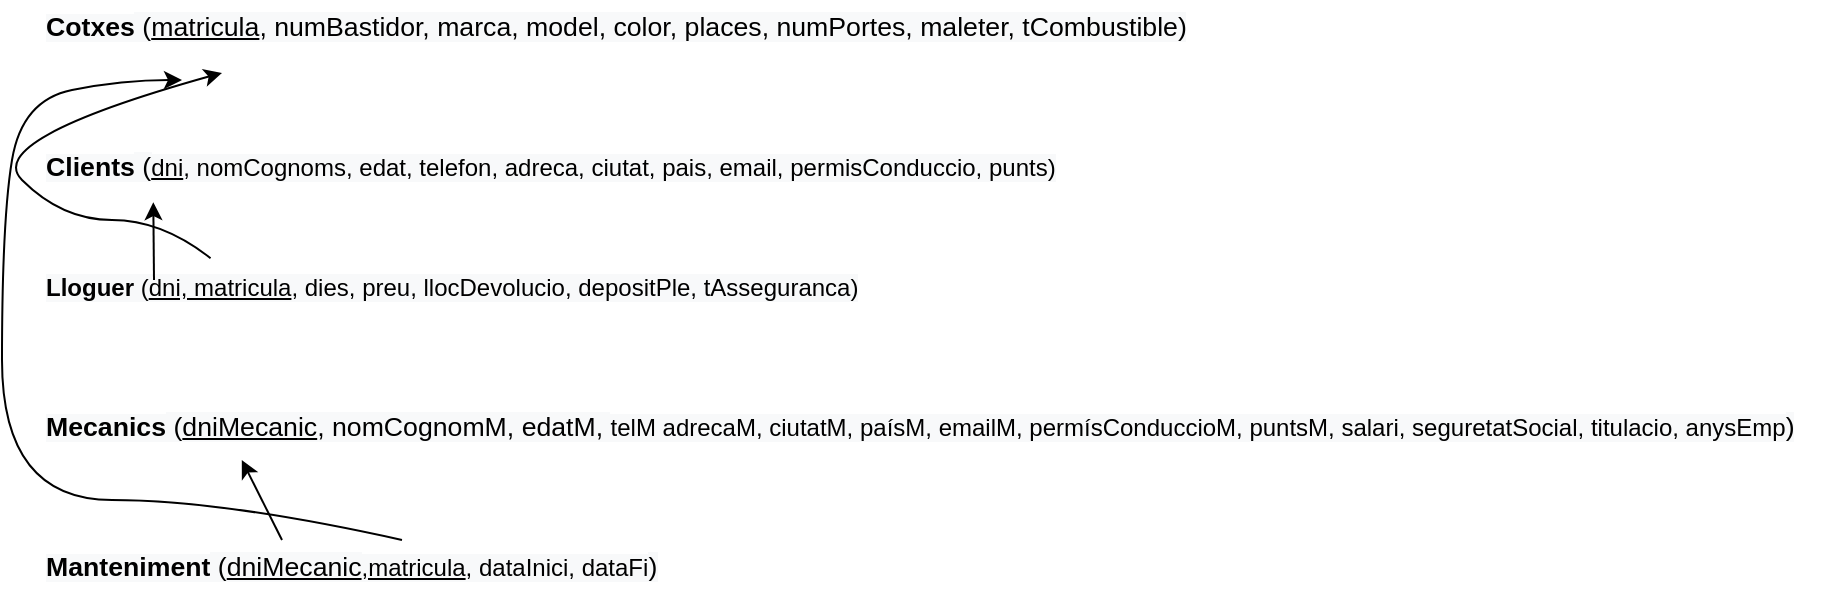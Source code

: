 <mxfile version="17.1.3" type="device"><diagram id="r32HUsYHknOSXubbLCGZ" name="Page-1"><mxGraphModel dx="241" dy="127" grid="1" gridSize="10" guides="1" tooltips="1" connect="1" arrows="1" fold="1" page="1" pageScale="1" pageWidth="827" pageHeight="1169" math="0" shadow="0"><root><mxCell id="0"/><mxCell id="1" parent="0"/><mxCell id="Pv3bJPeVIcTA3XCCtI5n-5" value="&lt;b style=&quot;color: rgb(0, 0, 0); font-family: helvetica; font-size: 12px; font-style: normal; letter-spacing: normal; text-align: left; text-indent: 0px; text-transform: none; word-spacing: 0px; background-color: rgb(248, 249, 250);&quot;&gt;&lt;span lang=&quot;CA&quot; style=&quot;font-size: 10pt ; line-height: 14.267px&quot;&gt;Manteniment&lt;/span&gt;&lt;/b&gt;&lt;span lang=&quot;CA&quot; style=&quot;color: rgb(0, 0, 0); font-family: helvetica; font-style: normal; font-weight: 400; letter-spacing: normal; text-align: left; text-indent: 0px; text-transform: none; word-spacing: 0px; background-color: rgb(248, 249, 250); font-size: 10pt; line-height: 14.267px;&quot;&gt;&lt;span&gt;&amp;nbsp;&lt;/span&gt;(&lt;u&gt;dniMecanic&lt;/u&gt;&lt;/span&gt;&lt;u style=&quot;color: rgb(0, 0, 0); font-family: helvetica; font-size: 12px; font-style: normal; font-weight: 400; letter-spacing: normal; text-align: left; text-indent: 0px; text-transform: none; word-spacing: 0px; background-color: rgb(248, 249, 250);&quot;&gt;,matricula&lt;/u&gt;&lt;span style=&quot;color: rgb(0, 0, 0); font-family: helvetica; font-size: 12px; font-style: normal; font-weight: 400; letter-spacing: normal; text-align: left; text-indent: 0px; text-transform: none; word-spacing: 0px; background-color: rgb(248, 249, 250); display: inline; float: none;&quot;&gt;, dataInici, dataFi&lt;/span&gt;&lt;span lang=&quot;CA&quot; style=&quot;color: rgb(0, 0, 0); font-family: helvetica; font-style: normal; font-weight: 400; letter-spacing: normal; text-align: left; text-indent: 0px; text-transform: none; word-spacing: 0px; background-color: rgb(248, 249, 250); font-size: 10pt; line-height: 14.267px;&quot;&gt;)&lt;/span&gt;" style="text;whiteSpace=wrap;html=1;" vertex="1" parent="1"><mxGeometry x="40" y="670" width="330" height="30" as="geometry"/></mxCell><mxCell id="Pv3bJPeVIcTA3XCCtI5n-6" value="&lt;b style=&quot;color: rgb(0, 0, 0); font-family: helvetica; font-size: 12px; font-style: normal; letter-spacing: normal; text-align: left; text-indent: 0px; text-transform: none; word-spacing: 0px; background-color: rgb(248, 249, 250);&quot;&gt;&lt;span lang=&quot;CA&quot; style=&quot;font-size: 10pt ; line-height: 14.267px&quot;&gt;Mecanics&lt;/span&gt;&lt;/b&gt;&lt;span lang=&quot;CA&quot; style=&quot;color: rgb(0, 0, 0); font-family: helvetica; font-style: normal; font-weight: 400; letter-spacing: normal; text-align: left; text-indent: 0px; text-transform: none; word-spacing: 0px; background-color: rgb(248, 249, 250); font-size: 10pt; line-height: 14.267px;&quot;&gt;&lt;span&gt;&amp;nbsp;&lt;/span&gt;(&lt;u&gt;dniMecanic&lt;/u&gt;, nomCognomM, edatM,&lt;span&gt;&amp;nbsp;&lt;/span&gt;&lt;/span&gt;&lt;span style=&quot;color: rgb(0, 0, 0); font-family: helvetica; font-size: 12px; font-style: normal; font-weight: 400; letter-spacing: normal; text-align: left; text-indent: 0px; text-transform: none; word-spacing: 0px; background-color: rgb(248, 249, 250); display: inline; float: none;&quot;&gt;telM adrecaM, ciutatM, paísM, emailM, permísConduccioM, puntsM, salari, seguretatSocial, titulacio, anysEmp&lt;/span&gt;&lt;span lang=&quot;CA&quot; style=&quot;color: rgb(0, 0, 0); font-family: helvetica; font-style: normal; font-weight: 400; letter-spacing: normal; text-align: left; text-indent: 0px; text-transform: none; word-spacing: 0px; background-color: rgb(248, 249, 250); font-size: 10pt; line-height: 14.267px;&quot;&gt;)&lt;/span&gt;&lt;br class=&quot;Apple-interchange-newline&quot;&gt;" style="text;whiteSpace=wrap;html=1;" vertex="1" parent="1"><mxGeometry x="40" y="600" width="900" height="40" as="geometry"/></mxCell><mxCell id="Pv3bJPeVIcTA3XCCtI5n-7" value="&lt;b style=&quot;color: rgb(0, 0, 0); font-family: helvetica; font-size: 12px; font-style: normal; letter-spacing: normal; text-align: left; text-indent: 0px; text-transform: none; word-spacing: 0px; background-color: rgb(248, 249, 250);&quot;&gt;&lt;span lang=&quot;CA&quot;&gt;Lloguer&lt;/span&gt;&lt;/b&gt;&lt;span lang=&quot;CA&quot; style=&quot;color: rgb(0, 0, 0); font-family: helvetica; font-size: 12px; font-style: normal; font-weight: 400; letter-spacing: normal; text-align: left; text-indent: 0px; text-transform: none; word-spacing: 0px; background-color: rgb(248, 249, 250);&quot;&gt;&lt;span&gt;&amp;nbsp;&lt;/span&gt;(&lt;u&gt;dni, matricula&lt;/u&gt;, dies, preu, llocDevolucio,&amp;nbsp;&lt;span&gt;depositPle, tAsseguranca)&lt;/span&gt;&lt;br&gt;&lt;/span&gt;" style="text;whiteSpace=wrap;html=1;" vertex="1" parent="1"><mxGeometry x="40" y="530" width="430" height="30" as="geometry"/></mxCell><mxCell id="Pv3bJPeVIcTA3XCCtI5n-8" value="&lt;b style=&quot;color: rgb(0, 0, 0); font-family: helvetica; font-size: 12px; font-style: normal; letter-spacing: normal; text-align: left; text-indent: 0px; text-transform: none; word-spacing: 0px; background-color: rgb(248, 249, 250);&quot;&gt;&lt;span lang=&quot;CA&quot; style=&quot;font-size: 10pt ; line-height: 14.267px&quot;&gt;Clients&lt;/span&gt;&lt;/b&gt;&lt;span lang=&quot;CA&quot; style=&quot;color: rgb(0, 0, 0); font-family: helvetica; font-style: normal; font-weight: 400; letter-spacing: normal; text-align: left; text-indent: 0px; text-transform: none; word-spacing: 0px; background-color: rgb(248, 249, 250); font-size: 10pt; line-height: 14.267px;&quot;&gt;&lt;span&gt;&amp;nbsp;&lt;/span&gt;(&lt;/span&gt;&lt;u style=&quot;color: rgb(0, 0, 0); font-family: helvetica; font-size: 12px; font-style: normal; font-weight: 400; letter-spacing: normal; text-align: left; text-indent: 0px; text-transform: none; word-spacing: 0px; background-color: rgb(248, 249, 250);&quot;&gt;&lt;span lang=&quot;CA&quot;&gt;dni&lt;/span&gt;&lt;/u&gt;&lt;span lang=&quot;CA&quot; style=&quot;color: rgb(0, 0, 0); font-family: helvetica; font-size: 12px; font-style: normal; font-weight: 400; letter-spacing: normal; text-align: left; text-indent: 0px; text-transform: none; word-spacing: 0px; background-color: rgb(248, 249, 250);&quot;&gt;, nomCognoms, edat, telefon, adreca, ciutat, pais, email, permisConduccio, punts)&lt;/span&gt;&lt;br class=&quot;Apple-interchange-newline&quot;&gt;" style="text;whiteSpace=wrap;html=1;" vertex="1" parent="1"><mxGeometry x="40" y="470" width="530" height="30" as="geometry"/></mxCell><mxCell id="Pv3bJPeVIcTA3XCCtI5n-9" value="&lt;b style=&quot;color: rgb(0, 0, 0); font-family: helvetica; font-size: 12px; font-style: normal; letter-spacing: normal; text-align: left; text-indent: 0px; text-transform: none; word-spacing: 0px; background-color: rgb(248, 249, 250);&quot;&gt;&lt;span lang=&quot;CA&quot; style=&quot;font-size: 10pt ; line-height: 14.267px&quot;&gt;Cotxes&lt;/span&gt;&lt;/b&gt;&lt;span lang=&quot;CA&quot; style=&quot;color: rgb(0, 0, 0); font-family: helvetica; font-style: normal; font-weight: 400; letter-spacing: normal; text-align: left; text-indent: 0px; text-transform: none; word-spacing: 0px; background-color: rgb(248, 249, 250); font-size: 10pt; line-height: 14.267px;&quot;&gt;&lt;span&gt;&amp;nbsp;&lt;/span&gt;(&lt;u&gt;matricula&lt;/u&gt;, numBastidor, marca, model, color, places, numPortes, maleter, tCombustible)&lt;/span&gt;&lt;br class=&quot;Apple-interchange-newline&quot;&gt;" style="text;whiteSpace=wrap;html=1;" vertex="1" parent="1"><mxGeometry x="40" y="400" width="720" height="40" as="geometry"/></mxCell><mxCell id="Pv3bJPeVIcTA3XCCtI5n-12" value="" style="curved=1;endArrow=classic;html=1;rounded=0;" edge="1" parent="1" target="Pv3bJPeVIcTA3XCCtI5n-9"><mxGeometry width="50" height="50" relative="1" as="geometry"><mxPoint x="220" y="670" as="sourcePoint"/><mxPoint x="120" y="450" as="targetPoint"/><Array as="points"><mxPoint x="130" y="650"/><mxPoint x="20" y="650"/><mxPoint x="20" y="510"/><mxPoint x="30" y="450"/><mxPoint x="80" y="440"/><mxPoint x="110" y="440"/></Array></mxGeometry></mxCell><mxCell id="Pv3bJPeVIcTA3XCCtI5n-13" value="" style="endArrow=classic;html=1;rounded=0;entryX=0.111;entryY=0.75;entryDx=0;entryDy=0;entryPerimeter=0;" edge="1" parent="1" target="Pv3bJPeVIcTA3XCCtI5n-6"><mxGeometry width="50" height="50" relative="1" as="geometry"><mxPoint x="160" y="670" as="sourcePoint"/><mxPoint x="210" y="620" as="targetPoint"/></mxGeometry></mxCell><mxCell id="Pv3bJPeVIcTA3XCCtI5n-14" value="" style="endArrow=classic;html=1;rounded=0;entryX=0.105;entryY=1.036;entryDx=0;entryDy=0;entryPerimeter=0;" edge="1" parent="1" target="Pv3bJPeVIcTA3XCCtI5n-8"><mxGeometry width="50" height="50" relative="1" as="geometry"><mxPoint x="96" y="540" as="sourcePoint"/><mxPoint x="140" y="490" as="targetPoint"/></mxGeometry></mxCell><mxCell id="Pv3bJPeVIcTA3XCCtI5n-15" value="" style="curved=1;endArrow=classic;html=1;rounded=0;exitX=0.196;exitY=-0.03;exitDx=0;exitDy=0;exitPerimeter=0;" edge="1" parent="1" source="Pv3bJPeVIcTA3XCCtI5n-7"><mxGeometry width="50" height="50" relative="1" as="geometry"><mxPoint x="130" y="520" as="sourcePoint"/><mxPoint x="130" y="436.444" as="targetPoint"/><Array as="points"><mxPoint x="100" y="510"/><mxPoint x="50" y="510"/><mxPoint x="10" y="470"/></Array></mxGeometry></mxCell></root></mxGraphModel></diagram></mxfile>